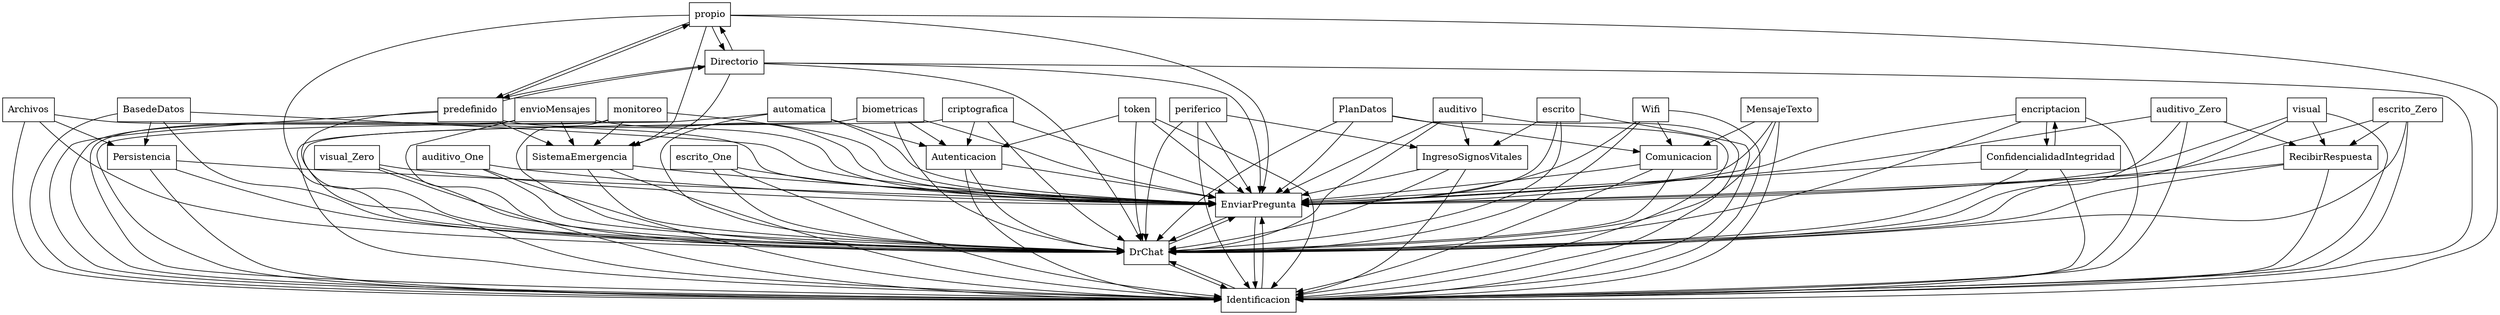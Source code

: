 digraph{
graph [rankdir=TB];
node [shape=box];
edge [arrowhead=normal];
0[label="Persistencia",]
1[label="automatica",]
2[label="SistemaEmergencia",]
3[label="biometricas",]
4[label="escrito_One",]
5[label="EnviarPregunta",]
6[label="periferico",]
7[label="criptografica",]
8[label="DrChat",]
9[label="encriptacion",]
10[label="propio",]
11[label="RecibirRespuesta",]
12[label="visual_Zero",]
13[label="token",]
14[label="envioMensajes",]
15[label="Archivos",]
16[label="MensajeTexto",]
17[label="auditivo_Zero",]
18[label="Directorio",]
19[label="PlanDatos",]
20[label="BasedeDatos",]
21[label="predefinido",]
22[label="monitoreo",]
23[label="auditivo",]
24[label="ConfidencialidadIntegridad",]
25[label="escrito",]
26[label="visual",]
27[label="auditivo_One",]
28[label="Autenticacion",]
29[label="Identificacion",]
30[label="IngresoSignosVitales",]
31[label="escrito_Zero",]
32[label="Comunicacion",]
33[label="Wifi",]
0->5[label="",]
0->8[label="",]
0->29[label="",]
1->5[label="",]
1->8[label="",]
1->28[label="",]
1->29[label="",]
2->5[label="",]
2->8[label="",]
2->29[label="",]
3->5[label="",]
3->8[label="",]
3->28[label="",]
3->29[label="",]
4->5[label="",]
4->8[label="",]
4->29[label="",]
5->8[label="",]
5->29[label="",]
6->5[label="",]
6->8[label="",]
6->29[label="",]
6->30[label="",]
7->5[label="",]
7->8[label="",]
7->28[label="",]
7->29[label="",]
8->5[label="",]
8->29[label="",]
9->5[label="",]
9->8[label="",]
9->24[label="",]
9->29[label="",]
10->2[label="",]
10->5[label="",]
10->8[label="",]
10->18[label="",]
10->21[label="",]
10->29[label="",]
11->5[label="",]
11->8[label="",]
11->29[label="",]
12->5[label="",]
12->8[label="",]
12->29[label="",]
13->5[label="",]
13->8[label="",]
13->28[label="",]
13->29[label="",]
14->2[label="",]
14->5[label="",]
14->8[label="",]
14->29[label="",]
15->0[label="",]
15->5[label="",]
15->8[label="",]
15->29[label="",]
16->5[label="",]
16->8[label="",]
16->29[label="",]
16->32[label="",]
17->5[label="",]
17->8[label="",]
17->11[label="",]
17->29[label="",]
18->2[label="",]
18->5[label="",]
18->8[label="",]
18->10[label="",]
18->21[label="",]
18->29[label="",]
19->5[label="",]
19->8[label="",]
19->29[label="",]
19->32[label="",]
20->0[label="",]
20->5[label="",]
20->8[label="",]
20->29[label="",]
21->2[label="",]
21->5[label="",]
21->8[label="",]
21->10[label="",]
21->18[label="",]
21->29[label="",]
22->2[label="",]
22->5[label="",]
22->8[label="",]
22->29[label="",]
23->5[label="",]
23->8[label="",]
23->29[label="",]
23->30[label="",]
24->5[label="",]
24->8[label="",]
24->9[label="",]
24->29[label="",]
25->5[label="",]
25->8[label="",]
25->29[label="",]
25->30[label="",]
26->5[label="",]
26->8[label="",]
26->11[label="",]
26->29[label="",]
27->5[label="",]
27->8[label="",]
27->29[label="",]
28->5[label="",]
28->8[label="",]
28->29[label="",]
29->5[label="",]
29->8[label="",]
30->5[label="",]
30->8[label="",]
30->29[label="",]
31->5[label="",]
31->8[label="",]
31->11[label="",]
31->29[label="",]
32->5[label="",]
32->8[label="",]
32->29[label="",]
33->5[label="",]
33->8[label="",]
33->29[label="",]
33->32[label="",]
}
